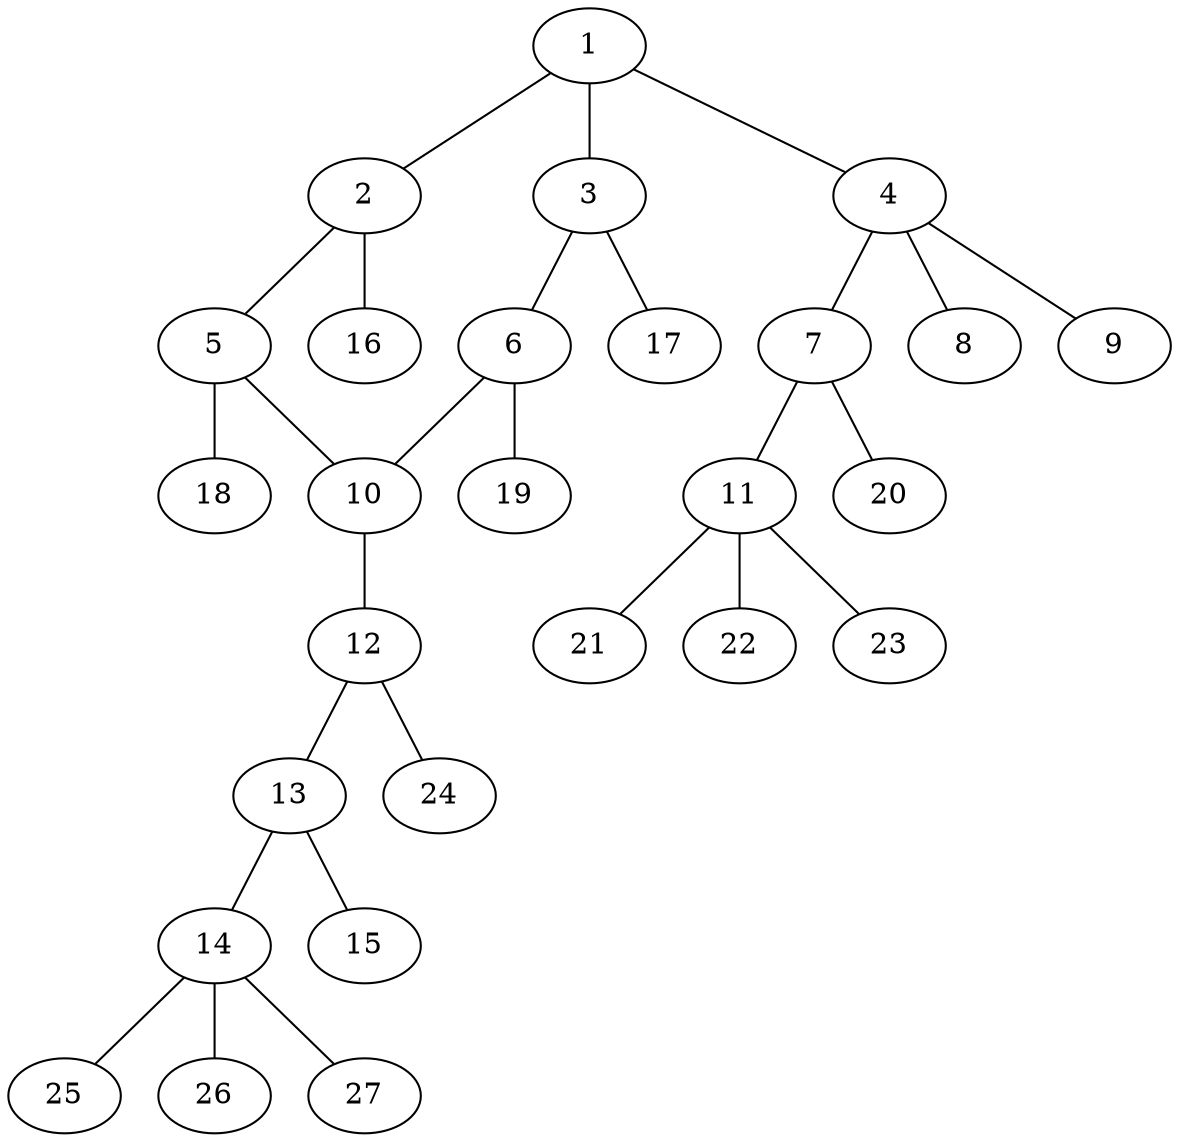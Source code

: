 graph molecule_155 {
	1	 [chem=C];
	2	 [chem=C];
	1 -- 2	 [valence=1];
	3	 [chem=C];
	1 -- 3	 [valence=2];
	4	 [chem=S];
	1 -- 4	 [valence=1];
	5	 [chem=C];
	2 -- 5	 [valence=2];
	16	 [chem=H];
	2 -- 16	 [valence=1];
	6	 [chem=C];
	3 -- 6	 [valence=1];
	17	 [chem=H];
	3 -- 17	 [valence=1];
	7	 [chem=N];
	4 -- 7	 [valence=1];
	8	 [chem=O];
	4 -- 8	 [valence=2];
	9	 [chem=O];
	4 -- 9	 [valence=2];
	10	 [chem=C];
	5 -- 10	 [valence=1];
	18	 [chem=H];
	5 -- 18	 [valence=1];
	6 -- 10	 [valence=2];
	19	 [chem=H];
	6 -- 19	 [valence=1];
	11	 [chem=C];
	7 -- 11	 [valence=1];
	20	 [chem=H];
	7 -- 20	 [valence=1];
	12	 [chem=N];
	10 -- 12	 [valence=1];
	21	 [chem=H];
	11 -- 21	 [valence=1];
	22	 [chem=H];
	11 -- 22	 [valence=1];
	23	 [chem=H];
	11 -- 23	 [valence=1];
	13	 [chem=C];
	12 -- 13	 [valence=1];
	24	 [chem=H];
	12 -- 24	 [valence=1];
	14	 [chem=C];
	13 -- 14	 [valence=1];
	15	 [chem=O];
	13 -- 15	 [valence=2];
	25	 [chem=H];
	14 -- 25	 [valence=1];
	26	 [chem=H];
	14 -- 26	 [valence=1];
	27	 [chem=H];
	14 -- 27	 [valence=1];
}
